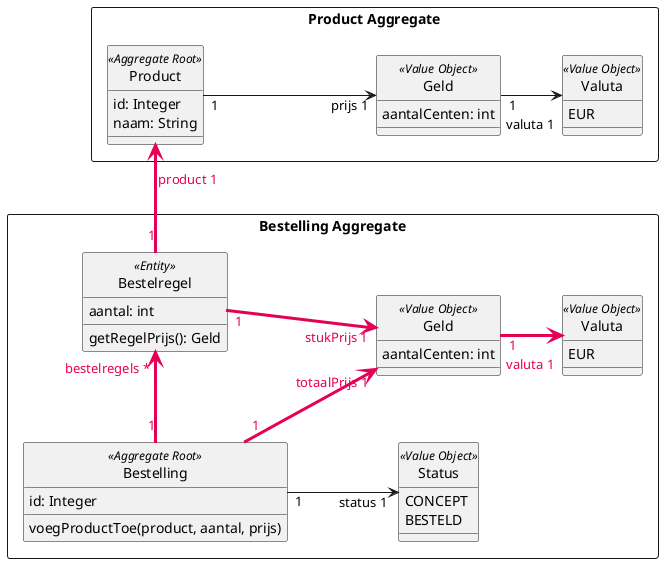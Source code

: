 @startuml
!define han_red e50056



hide circle

left to right direction
'skinparam linetype ortho
'skinparam linetype polyline

rectangle "Bestelling Aggregate" {

    class Bestelling <<Aggregate Root>> {
      id: Integer
      voegProductToe(product, aantal, prijs)
    }

    class Bestelregel <<Entity>> {
      aantal: int
      getRegelPrijs(): Geld
    }

    class Status <<Value Object>> {
        CONCEPT
        BESTELD
    }

    class "Geld" as g1 <<Value Object>>{
        aantalCenten: int
    }

    class "Valuta" as v1 <<Value Object>>{
        EUR
    }
}

rectangle "Product Aggregate" {
    class Product <<Aggregate Root>> {
      id: Integer
      naam: String
    }

    class "Geld" as g2 <<Value Object>>{
        aantalCenten: int
    }

    class "Valuta" as v2 <<Value Object>>{
        EUR
    }
}


Bestelling "1" -r[#han_red,thickness=3]-> "bestelregels *" Bestelregel #text:han_red; : "\n\n"
Bestelling "1" --> "status 1 "Status: "\t"
Bestelling "1" -[#han_red,thickness=3]-> "totaalPrijs 1" g1 #text:han_red;
g1 "1" -[#han_red,thickness=3]-> "\n valuta 1" v1 #text:han_red;

Bestelregel "1" -l[#han_red,thickness=3]-> "\nproduct 1" Product #text:han_red;: "\n\n\n"
Bestelregel "1" -[#han_red,thickness=3]-> "stukPrijs 1" g1 #text:han_red;


Product "1" --> "prijs 1" g2
g2 "1" --> "\n valuta 1" v2



@enduml
